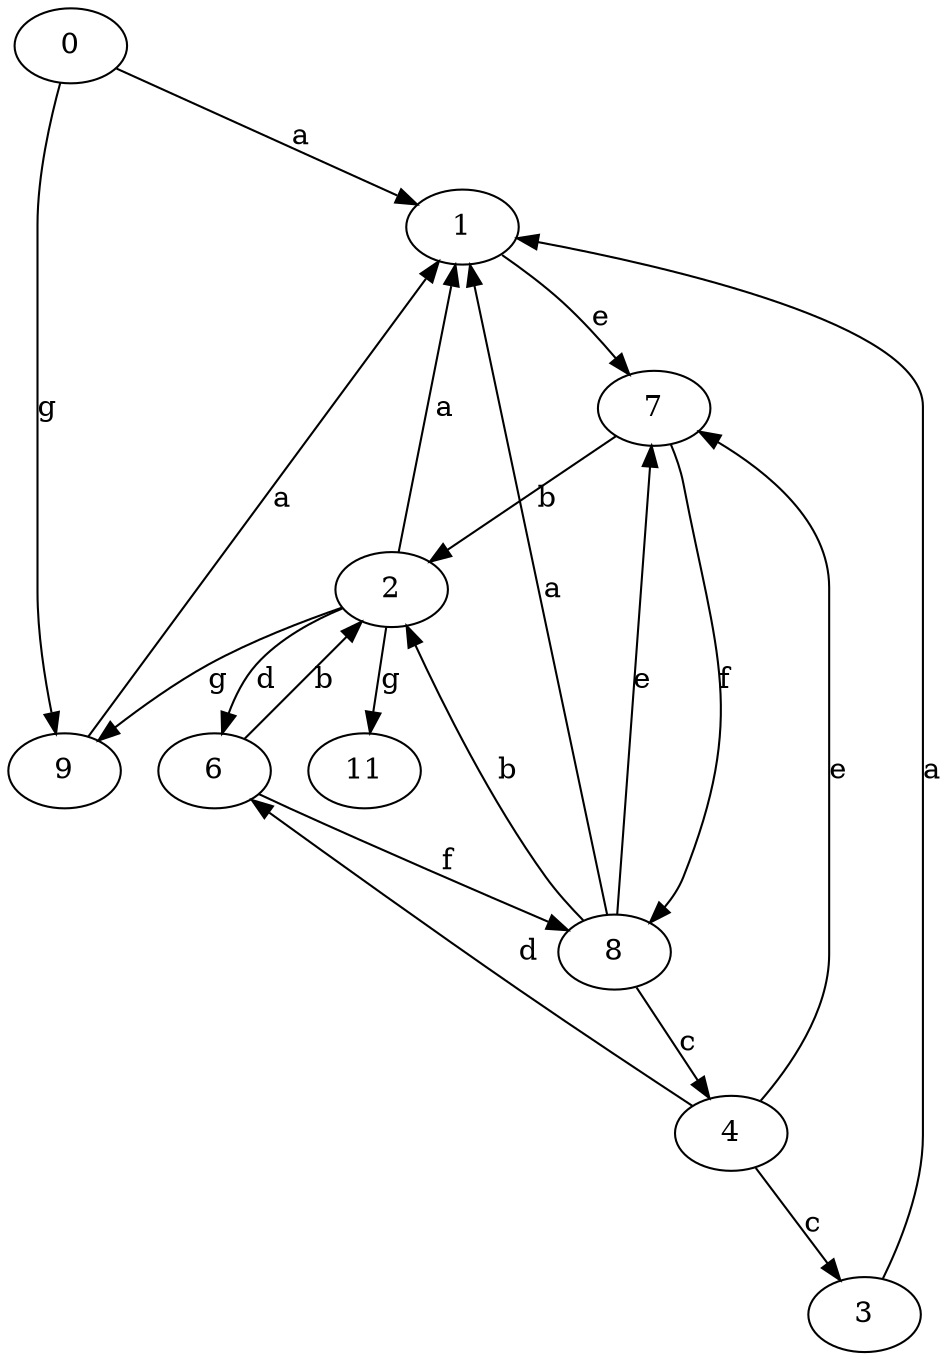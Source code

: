 strict digraph  {
0;
1;
2;
3;
4;
6;
7;
8;
9;
11;
0 -> 1  [label=a];
0 -> 9  [label=g];
1 -> 7  [label=e];
2 -> 1  [label=a];
2 -> 6  [label=d];
2 -> 9  [label=g];
2 -> 11  [label=g];
3 -> 1  [label=a];
4 -> 3  [label=c];
4 -> 6  [label=d];
4 -> 7  [label=e];
6 -> 2  [label=b];
6 -> 8  [label=f];
7 -> 2  [label=b];
7 -> 8  [label=f];
8 -> 1  [label=a];
8 -> 2  [label=b];
8 -> 4  [label=c];
8 -> 7  [label=e];
9 -> 1  [label=a];
}

